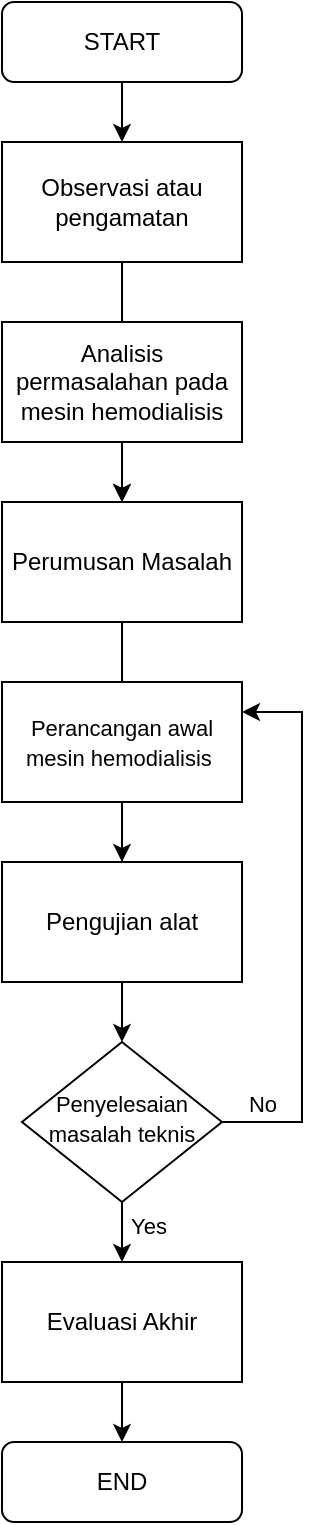 <mxfile version="16.2.6" type="github">
  <diagram id="C5RBs43oDa-KdzZeNtuy" name="Page-1">
    <mxGraphModel dx="1100" dy="646" grid="1" gridSize="10" guides="1" tooltips="1" connect="1" arrows="1" fold="1" page="1" pageScale="1" pageWidth="827" pageHeight="1169" math="0" shadow="0">
      <root>
        <mxCell id="WIyWlLk6GJQsqaUBKTNV-0" />
        <mxCell id="WIyWlLk6GJQsqaUBKTNV-1" parent="WIyWlLk6GJQsqaUBKTNV-0" />
        <mxCell id="0jRa5PqZ-ieXBsuL3C_Z-19" value="" style="edgeStyle=orthogonalEdgeStyle;rounded=0;orthogonalLoop=1;jettySize=auto;html=1;fontSize=11;" edge="1" parent="WIyWlLk6GJQsqaUBKTNV-1" source="WIyWlLk6GJQsqaUBKTNV-3" target="0jRa5PqZ-ieXBsuL3C_Z-0">
          <mxGeometry relative="1" as="geometry" />
        </mxCell>
        <mxCell id="WIyWlLk6GJQsqaUBKTNV-3" value="START" style="rounded=1;whiteSpace=wrap;html=1;fontSize=12;glass=0;strokeWidth=1;shadow=0;" parent="WIyWlLk6GJQsqaUBKTNV-1" vertex="1">
          <mxGeometry x="160" y="80" width="120" height="40" as="geometry" />
        </mxCell>
        <mxCell id="0jRa5PqZ-ieXBsuL3C_Z-18" value="" style="edgeStyle=orthogonalEdgeStyle;rounded=0;orthogonalLoop=1;jettySize=auto;html=1;fontSize=11;" edge="1" parent="WIyWlLk6GJQsqaUBKTNV-1" source="0jRa5PqZ-ieXBsuL3C_Z-0" target="0jRa5PqZ-ieXBsuL3C_Z-2">
          <mxGeometry relative="1" as="geometry" />
        </mxCell>
        <mxCell id="0jRa5PqZ-ieXBsuL3C_Z-0" value="Observasi atau pengamatan" style="rounded=0;whiteSpace=wrap;html=1;" vertex="1" parent="WIyWlLk6GJQsqaUBKTNV-1">
          <mxGeometry x="160" y="150" width="120" height="60" as="geometry" />
        </mxCell>
        <mxCell id="0jRa5PqZ-ieXBsuL3C_Z-17" value="" style="edgeStyle=orthogonalEdgeStyle;rounded=0;orthogonalLoop=1;jettySize=auto;html=1;fontSize=11;" edge="1" parent="WIyWlLk6GJQsqaUBKTNV-1" source="0jRa5PqZ-ieXBsuL3C_Z-1" target="0jRa5PqZ-ieXBsuL3C_Z-2">
          <mxGeometry relative="1" as="geometry" />
        </mxCell>
        <mxCell id="0jRa5PqZ-ieXBsuL3C_Z-1" value="Analisis permasalahan pada mesin hemodialisis" style="rounded=0;whiteSpace=wrap;html=1;" vertex="1" parent="WIyWlLk6GJQsqaUBKTNV-1">
          <mxGeometry x="160" y="240" width="120" height="60" as="geometry" />
        </mxCell>
        <mxCell id="0jRa5PqZ-ieXBsuL3C_Z-16" value="" style="edgeStyle=orthogonalEdgeStyle;rounded=0;orthogonalLoop=1;jettySize=auto;html=1;fontSize=11;" edge="1" parent="WIyWlLk6GJQsqaUBKTNV-1" source="0jRa5PqZ-ieXBsuL3C_Z-2" target="0jRa5PqZ-ieXBsuL3C_Z-4">
          <mxGeometry relative="1" as="geometry" />
        </mxCell>
        <mxCell id="0jRa5PqZ-ieXBsuL3C_Z-2" value="Perumusan Masalah" style="rounded=0;whiteSpace=wrap;html=1;" vertex="1" parent="WIyWlLk6GJQsqaUBKTNV-1">
          <mxGeometry x="160" y="330" width="120" height="60" as="geometry" />
        </mxCell>
        <mxCell id="0jRa5PqZ-ieXBsuL3C_Z-15" value="" style="edgeStyle=orthogonalEdgeStyle;rounded=0;orthogonalLoop=1;jettySize=auto;html=1;fontSize=11;" edge="1" parent="WIyWlLk6GJQsqaUBKTNV-1" source="0jRa5PqZ-ieXBsuL3C_Z-3" target="0jRa5PqZ-ieXBsuL3C_Z-5">
          <mxGeometry relative="1" as="geometry" />
        </mxCell>
        <mxCell id="0jRa5PqZ-ieXBsuL3C_Z-3" value="&lt;font style=&quot;font-size: 11px&quot;&gt;Perancangan awal mesin hemodialisis&amp;nbsp;&lt;/font&gt;" style="rounded=0;whiteSpace=wrap;html=1;" vertex="1" parent="WIyWlLk6GJQsqaUBKTNV-1">
          <mxGeometry x="160" y="420" width="120" height="60" as="geometry" />
        </mxCell>
        <mxCell id="0jRa5PqZ-ieXBsuL3C_Z-4" value="Pengujian alat" style="rounded=0;whiteSpace=wrap;html=1;" vertex="1" parent="WIyWlLk6GJQsqaUBKTNV-1">
          <mxGeometry x="160" y="510" width="120" height="60" as="geometry" />
        </mxCell>
        <mxCell id="0jRa5PqZ-ieXBsuL3C_Z-7" style="edgeStyle=orthogonalEdgeStyle;rounded=0;orthogonalLoop=1;jettySize=auto;html=1;entryX=1;entryY=0.25;entryDx=0;entryDy=0;fontSize=11;" edge="1" parent="WIyWlLk6GJQsqaUBKTNV-1" source="0jRa5PqZ-ieXBsuL3C_Z-5" target="0jRa5PqZ-ieXBsuL3C_Z-3">
          <mxGeometry relative="1" as="geometry">
            <Array as="points">
              <mxPoint x="310" y="640" />
              <mxPoint x="310" y="435" />
            </Array>
          </mxGeometry>
        </mxCell>
        <mxCell id="0jRa5PqZ-ieXBsuL3C_Z-8" value="No" style="edgeLabel;html=1;align=center;verticalAlign=middle;resizable=0;points=[];fontSize=11;" vertex="1" connectable="0" parent="0jRa5PqZ-ieXBsuL3C_Z-7">
          <mxGeometry x="0.314" y="-1" relative="1" as="geometry">
            <mxPoint x="-21" y="131" as="offset" />
          </mxGeometry>
        </mxCell>
        <mxCell id="0jRa5PqZ-ieXBsuL3C_Z-11" value="" style="edgeStyle=orthogonalEdgeStyle;rounded=0;orthogonalLoop=1;jettySize=auto;html=1;fontSize=11;" edge="1" parent="WIyWlLk6GJQsqaUBKTNV-1" source="0jRa5PqZ-ieXBsuL3C_Z-5" target="0jRa5PqZ-ieXBsuL3C_Z-9">
          <mxGeometry relative="1" as="geometry" />
        </mxCell>
        <mxCell id="0jRa5PqZ-ieXBsuL3C_Z-5" value="&lt;font style=&quot;font-size: 11px&quot;&gt;Penyelesaian masalah teknis&lt;/font&gt;" style="rhombus;whiteSpace=wrap;html=1;shadow=0;fontFamily=Helvetica;fontSize=12;align=center;strokeWidth=1;spacing=6;spacingTop=-4;" vertex="1" parent="WIyWlLk6GJQsqaUBKTNV-1">
          <mxGeometry x="170" y="600" width="100" height="80" as="geometry" />
        </mxCell>
        <mxCell id="0jRa5PqZ-ieXBsuL3C_Z-13" value="" style="edgeStyle=orthogonalEdgeStyle;rounded=0;orthogonalLoop=1;jettySize=auto;html=1;fontSize=11;" edge="1" parent="WIyWlLk6GJQsqaUBKTNV-1" source="0jRa5PqZ-ieXBsuL3C_Z-9" target="0jRa5PqZ-ieXBsuL3C_Z-10">
          <mxGeometry relative="1" as="geometry" />
        </mxCell>
        <mxCell id="0jRa5PqZ-ieXBsuL3C_Z-9" value="Evaluasi Akhir" style="rounded=0;whiteSpace=wrap;html=1;" vertex="1" parent="WIyWlLk6GJQsqaUBKTNV-1">
          <mxGeometry x="160" y="710" width="120" height="60" as="geometry" />
        </mxCell>
        <mxCell id="0jRa5PqZ-ieXBsuL3C_Z-10" value="END" style="rounded=1;whiteSpace=wrap;html=1;fontSize=12;glass=0;strokeWidth=1;shadow=0;" vertex="1" parent="WIyWlLk6GJQsqaUBKTNV-1">
          <mxGeometry x="160" y="800" width="120" height="40" as="geometry" />
        </mxCell>
        <mxCell id="0jRa5PqZ-ieXBsuL3C_Z-12" value="Yes" style="text;html=1;align=center;verticalAlign=middle;resizable=0;points=[];autosize=1;strokeColor=none;fillColor=none;fontSize=11;" vertex="1" parent="WIyWlLk6GJQsqaUBKTNV-1">
          <mxGeometry x="218" y="682" width="30" height="20" as="geometry" />
        </mxCell>
      </root>
    </mxGraphModel>
  </diagram>
</mxfile>
